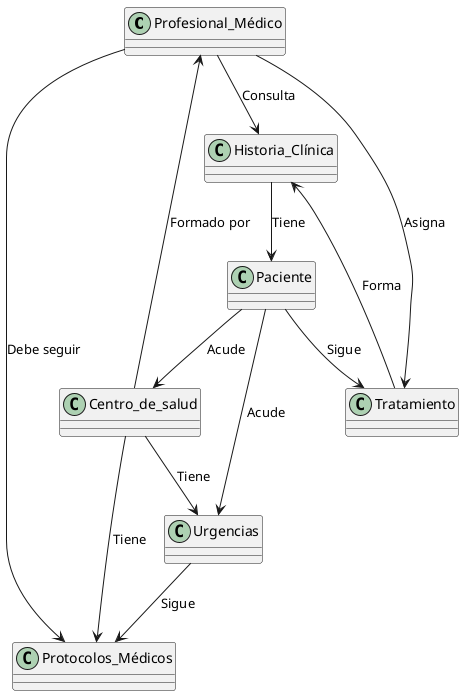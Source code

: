 @startuml

class Profesional_Médico

class Protocolos_Médicos

class Centro_de_salud

class Urgencias

class Paciente

class Historia_Clínica

class Tratamiento

Paciente --> Centro_de_salud: "Acude"

Historia_Clínica --> Paciente: "Tiene"

Profesional_Médico --> Historia_Clínica: "Consulta"

Tratamiento --> Historia_Clínica: "Forma"

Profesional_Médico --> Tratamiento: "Asigna"

Profesional_Médico --> Protocolos_Médicos: "Debe seguir"

Centro_de_salud --> Urgencias: "Tiene"

Urgencias --> Protocolos_Médicos: "Sigue"

Centro_de_salud --> Protocolos_Médicos: "Tiene"

Centro_de_salud --> Profesional_Médico: "Formado por"

Paciente --> Urgencias: "Acude"

Paciente --> Tratamiento: "Sigue"


@enduml

